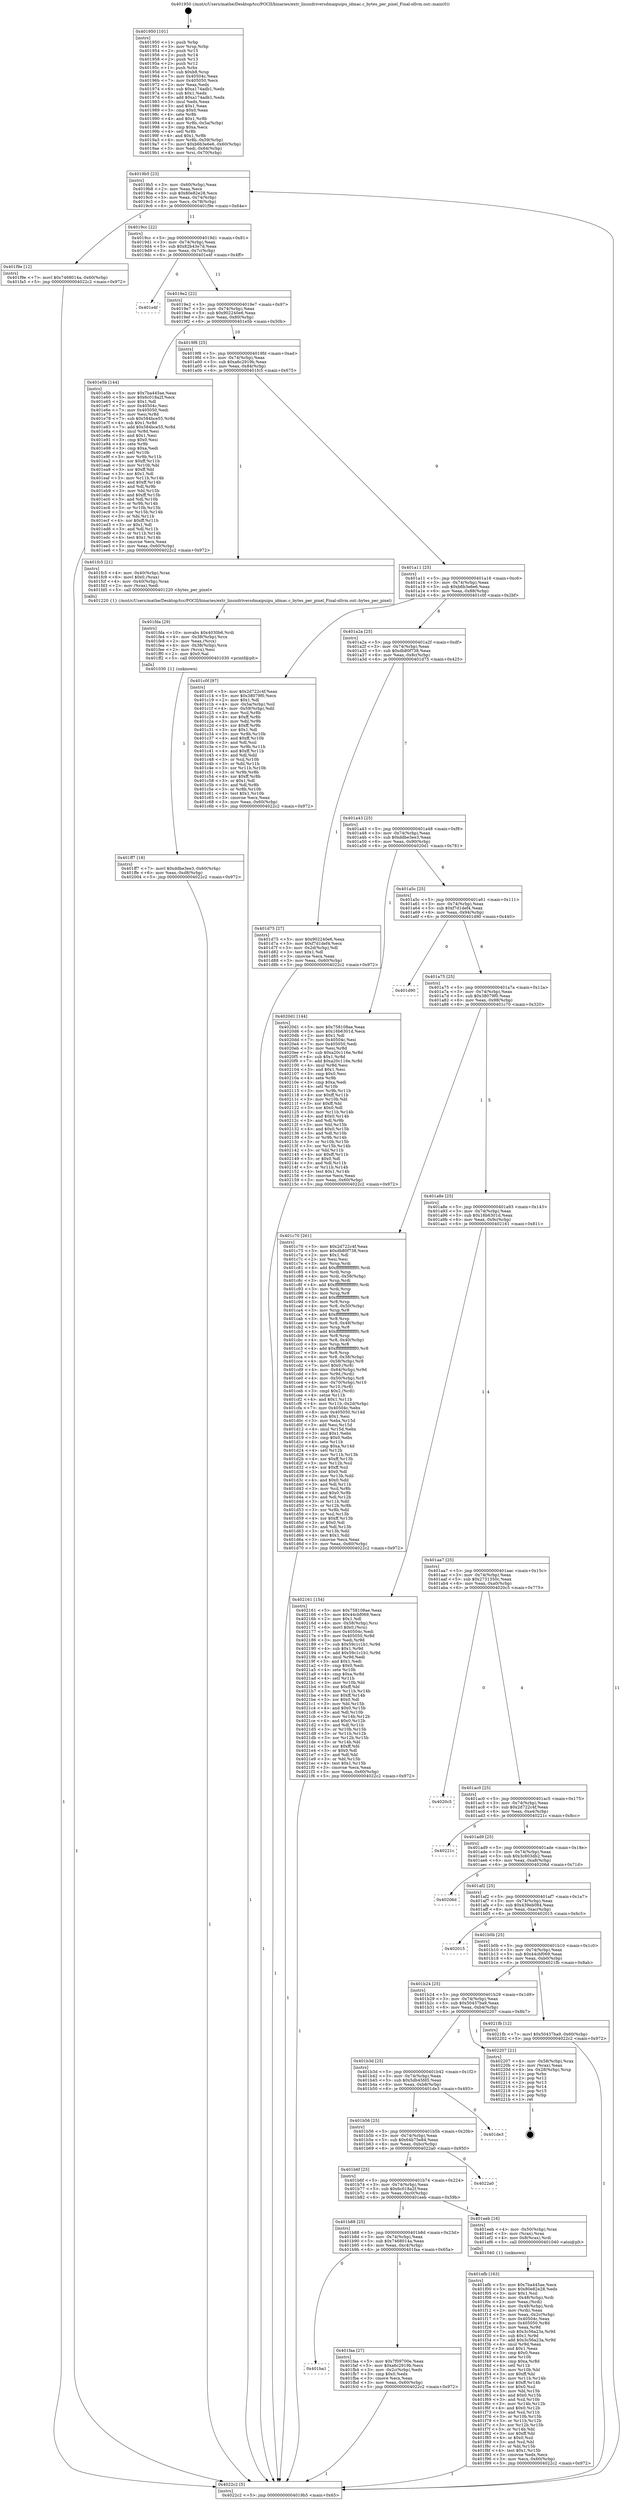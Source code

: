 digraph "0x401950" {
  label = "0x401950 (/mnt/c/Users/mathe/Desktop/tcc/POCII/binaries/extr_linuxdriversdmaipuipu_idmac.c_bytes_per_pixel_Final-ollvm.out::main(0))"
  labelloc = "t"
  node[shape=record]

  Entry [label="",width=0.3,height=0.3,shape=circle,fillcolor=black,style=filled]
  "0x4019b5" [label="{
     0x4019b5 [23]\l
     | [instrs]\l
     &nbsp;&nbsp;0x4019b5 \<+3\>: mov -0x60(%rbp),%eax\l
     &nbsp;&nbsp;0x4019b8 \<+2\>: mov %eax,%ecx\l
     &nbsp;&nbsp;0x4019ba \<+6\>: sub $0x80e82e28,%ecx\l
     &nbsp;&nbsp;0x4019c0 \<+3\>: mov %eax,-0x74(%rbp)\l
     &nbsp;&nbsp;0x4019c3 \<+3\>: mov %ecx,-0x78(%rbp)\l
     &nbsp;&nbsp;0x4019c6 \<+6\>: je 0000000000401f9e \<main+0x64e\>\l
  }"]
  "0x401f9e" [label="{
     0x401f9e [12]\l
     | [instrs]\l
     &nbsp;&nbsp;0x401f9e \<+7\>: movl $0x7468014a,-0x60(%rbp)\l
     &nbsp;&nbsp;0x401fa5 \<+5\>: jmp 00000000004022c2 \<main+0x972\>\l
  }"]
  "0x4019cc" [label="{
     0x4019cc [22]\l
     | [instrs]\l
     &nbsp;&nbsp;0x4019cc \<+5\>: jmp 00000000004019d1 \<main+0x81\>\l
     &nbsp;&nbsp;0x4019d1 \<+3\>: mov -0x74(%rbp),%eax\l
     &nbsp;&nbsp;0x4019d4 \<+5\>: sub $0x82b43e7d,%eax\l
     &nbsp;&nbsp;0x4019d9 \<+3\>: mov %eax,-0x7c(%rbp)\l
     &nbsp;&nbsp;0x4019dc \<+6\>: je 0000000000401e4f \<main+0x4ff\>\l
  }"]
  Exit [label="",width=0.3,height=0.3,shape=circle,fillcolor=black,style=filled,peripheries=2]
  "0x401e4f" [label="{
     0x401e4f\l
  }", style=dashed]
  "0x4019e2" [label="{
     0x4019e2 [22]\l
     | [instrs]\l
     &nbsp;&nbsp;0x4019e2 \<+5\>: jmp 00000000004019e7 \<main+0x97\>\l
     &nbsp;&nbsp;0x4019e7 \<+3\>: mov -0x74(%rbp),%eax\l
     &nbsp;&nbsp;0x4019ea \<+5\>: sub $0x902240e6,%eax\l
     &nbsp;&nbsp;0x4019ef \<+3\>: mov %eax,-0x80(%rbp)\l
     &nbsp;&nbsp;0x4019f2 \<+6\>: je 0000000000401e5b \<main+0x50b\>\l
  }"]
  "0x401ff7" [label="{
     0x401ff7 [18]\l
     | [instrs]\l
     &nbsp;&nbsp;0x401ff7 \<+7\>: movl $0xddbe3ee3,-0x60(%rbp)\l
     &nbsp;&nbsp;0x401ffe \<+6\>: mov %eax,-0xd8(%rbp)\l
     &nbsp;&nbsp;0x402004 \<+5\>: jmp 00000000004022c2 \<main+0x972\>\l
  }"]
  "0x401e5b" [label="{
     0x401e5b [144]\l
     | [instrs]\l
     &nbsp;&nbsp;0x401e5b \<+5\>: mov $0x7ba445ae,%eax\l
     &nbsp;&nbsp;0x401e60 \<+5\>: mov $0x6c018a2f,%ecx\l
     &nbsp;&nbsp;0x401e65 \<+2\>: mov $0x1,%dl\l
     &nbsp;&nbsp;0x401e67 \<+7\>: mov 0x40504c,%esi\l
     &nbsp;&nbsp;0x401e6e \<+7\>: mov 0x405050,%edi\l
     &nbsp;&nbsp;0x401e75 \<+3\>: mov %esi,%r8d\l
     &nbsp;&nbsp;0x401e78 \<+7\>: sub $0x584bce55,%r8d\l
     &nbsp;&nbsp;0x401e7f \<+4\>: sub $0x1,%r8d\l
     &nbsp;&nbsp;0x401e83 \<+7\>: add $0x584bce55,%r8d\l
     &nbsp;&nbsp;0x401e8a \<+4\>: imul %r8d,%esi\l
     &nbsp;&nbsp;0x401e8e \<+3\>: and $0x1,%esi\l
     &nbsp;&nbsp;0x401e91 \<+3\>: cmp $0x0,%esi\l
     &nbsp;&nbsp;0x401e94 \<+4\>: sete %r9b\l
     &nbsp;&nbsp;0x401e98 \<+3\>: cmp $0xa,%edi\l
     &nbsp;&nbsp;0x401e9b \<+4\>: setl %r10b\l
     &nbsp;&nbsp;0x401e9f \<+3\>: mov %r9b,%r11b\l
     &nbsp;&nbsp;0x401ea2 \<+4\>: xor $0xff,%r11b\l
     &nbsp;&nbsp;0x401ea6 \<+3\>: mov %r10b,%bl\l
     &nbsp;&nbsp;0x401ea9 \<+3\>: xor $0xff,%bl\l
     &nbsp;&nbsp;0x401eac \<+3\>: xor $0x1,%dl\l
     &nbsp;&nbsp;0x401eaf \<+3\>: mov %r11b,%r14b\l
     &nbsp;&nbsp;0x401eb2 \<+4\>: and $0xff,%r14b\l
     &nbsp;&nbsp;0x401eb6 \<+3\>: and %dl,%r9b\l
     &nbsp;&nbsp;0x401eb9 \<+3\>: mov %bl,%r15b\l
     &nbsp;&nbsp;0x401ebc \<+4\>: and $0xff,%r15b\l
     &nbsp;&nbsp;0x401ec0 \<+3\>: and %dl,%r10b\l
     &nbsp;&nbsp;0x401ec3 \<+3\>: or %r9b,%r14b\l
     &nbsp;&nbsp;0x401ec6 \<+3\>: or %r10b,%r15b\l
     &nbsp;&nbsp;0x401ec9 \<+3\>: xor %r15b,%r14b\l
     &nbsp;&nbsp;0x401ecc \<+3\>: or %bl,%r11b\l
     &nbsp;&nbsp;0x401ecf \<+4\>: xor $0xff,%r11b\l
     &nbsp;&nbsp;0x401ed3 \<+3\>: or $0x1,%dl\l
     &nbsp;&nbsp;0x401ed6 \<+3\>: and %dl,%r11b\l
     &nbsp;&nbsp;0x401ed9 \<+3\>: or %r11b,%r14b\l
     &nbsp;&nbsp;0x401edc \<+4\>: test $0x1,%r14b\l
     &nbsp;&nbsp;0x401ee0 \<+3\>: cmovne %ecx,%eax\l
     &nbsp;&nbsp;0x401ee3 \<+3\>: mov %eax,-0x60(%rbp)\l
     &nbsp;&nbsp;0x401ee6 \<+5\>: jmp 00000000004022c2 \<main+0x972\>\l
  }"]
  "0x4019f8" [label="{
     0x4019f8 [25]\l
     | [instrs]\l
     &nbsp;&nbsp;0x4019f8 \<+5\>: jmp 00000000004019fd \<main+0xad\>\l
     &nbsp;&nbsp;0x4019fd \<+3\>: mov -0x74(%rbp),%eax\l
     &nbsp;&nbsp;0x401a00 \<+5\>: sub $0xa6c2919b,%eax\l
     &nbsp;&nbsp;0x401a05 \<+6\>: mov %eax,-0x84(%rbp)\l
     &nbsp;&nbsp;0x401a0b \<+6\>: je 0000000000401fc5 \<main+0x675\>\l
  }"]
  "0x401fda" [label="{
     0x401fda [29]\l
     | [instrs]\l
     &nbsp;&nbsp;0x401fda \<+10\>: movabs $0x4030b6,%rdi\l
     &nbsp;&nbsp;0x401fe4 \<+4\>: mov -0x38(%rbp),%rcx\l
     &nbsp;&nbsp;0x401fe8 \<+2\>: mov %eax,(%rcx)\l
     &nbsp;&nbsp;0x401fea \<+4\>: mov -0x38(%rbp),%rcx\l
     &nbsp;&nbsp;0x401fee \<+2\>: mov (%rcx),%esi\l
     &nbsp;&nbsp;0x401ff0 \<+2\>: mov $0x0,%al\l
     &nbsp;&nbsp;0x401ff2 \<+5\>: call 0000000000401030 \<printf@plt\>\l
     | [calls]\l
     &nbsp;&nbsp;0x401030 \{1\} (unknown)\l
  }"]
  "0x401fc5" [label="{
     0x401fc5 [21]\l
     | [instrs]\l
     &nbsp;&nbsp;0x401fc5 \<+4\>: mov -0x40(%rbp),%rax\l
     &nbsp;&nbsp;0x401fc9 \<+6\>: movl $0x0,(%rax)\l
     &nbsp;&nbsp;0x401fcf \<+4\>: mov -0x40(%rbp),%rax\l
     &nbsp;&nbsp;0x401fd3 \<+2\>: mov (%rax),%edi\l
     &nbsp;&nbsp;0x401fd5 \<+5\>: call 0000000000401220 \<bytes_per_pixel\>\l
     | [calls]\l
     &nbsp;&nbsp;0x401220 \{1\} (/mnt/c/Users/mathe/Desktop/tcc/POCII/binaries/extr_linuxdriversdmaipuipu_idmac.c_bytes_per_pixel_Final-ollvm.out::bytes_per_pixel)\l
  }"]
  "0x401a11" [label="{
     0x401a11 [25]\l
     | [instrs]\l
     &nbsp;&nbsp;0x401a11 \<+5\>: jmp 0000000000401a16 \<main+0xc6\>\l
     &nbsp;&nbsp;0x401a16 \<+3\>: mov -0x74(%rbp),%eax\l
     &nbsp;&nbsp;0x401a19 \<+5\>: sub $0xb6b3e6e6,%eax\l
     &nbsp;&nbsp;0x401a1e \<+6\>: mov %eax,-0x88(%rbp)\l
     &nbsp;&nbsp;0x401a24 \<+6\>: je 0000000000401c0f \<main+0x2bf\>\l
  }"]
  "0x401ba1" [label="{
     0x401ba1\l
  }", style=dashed]
  "0x401c0f" [label="{
     0x401c0f [97]\l
     | [instrs]\l
     &nbsp;&nbsp;0x401c0f \<+5\>: mov $0x2d722c4f,%eax\l
     &nbsp;&nbsp;0x401c14 \<+5\>: mov $0x38079f0,%ecx\l
     &nbsp;&nbsp;0x401c19 \<+2\>: mov $0x1,%dl\l
     &nbsp;&nbsp;0x401c1b \<+4\>: mov -0x5a(%rbp),%sil\l
     &nbsp;&nbsp;0x401c1f \<+4\>: mov -0x59(%rbp),%dil\l
     &nbsp;&nbsp;0x401c23 \<+3\>: mov %sil,%r8b\l
     &nbsp;&nbsp;0x401c26 \<+4\>: xor $0xff,%r8b\l
     &nbsp;&nbsp;0x401c2a \<+3\>: mov %dil,%r9b\l
     &nbsp;&nbsp;0x401c2d \<+4\>: xor $0xff,%r9b\l
     &nbsp;&nbsp;0x401c31 \<+3\>: xor $0x1,%dl\l
     &nbsp;&nbsp;0x401c34 \<+3\>: mov %r8b,%r10b\l
     &nbsp;&nbsp;0x401c37 \<+4\>: and $0xff,%r10b\l
     &nbsp;&nbsp;0x401c3b \<+3\>: and %dl,%sil\l
     &nbsp;&nbsp;0x401c3e \<+3\>: mov %r9b,%r11b\l
     &nbsp;&nbsp;0x401c41 \<+4\>: and $0xff,%r11b\l
     &nbsp;&nbsp;0x401c45 \<+3\>: and %dl,%dil\l
     &nbsp;&nbsp;0x401c48 \<+3\>: or %sil,%r10b\l
     &nbsp;&nbsp;0x401c4b \<+3\>: or %dil,%r11b\l
     &nbsp;&nbsp;0x401c4e \<+3\>: xor %r11b,%r10b\l
     &nbsp;&nbsp;0x401c51 \<+3\>: or %r9b,%r8b\l
     &nbsp;&nbsp;0x401c54 \<+4\>: xor $0xff,%r8b\l
     &nbsp;&nbsp;0x401c58 \<+3\>: or $0x1,%dl\l
     &nbsp;&nbsp;0x401c5b \<+3\>: and %dl,%r8b\l
     &nbsp;&nbsp;0x401c5e \<+3\>: or %r8b,%r10b\l
     &nbsp;&nbsp;0x401c61 \<+4\>: test $0x1,%r10b\l
     &nbsp;&nbsp;0x401c65 \<+3\>: cmovne %ecx,%eax\l
     &nbsp;&nbsp;0x401c68 \<+3\>: mov %eax,-0x60(%rbp)\l
     &nbsp;&nbsp;0x401c6b \<+5\>: jmp 00000000004022c2 \<main+0x972\>\l
  }"]
  "0x401a2a" [label="{
     0x401a2a [25]\l
     | [instrs]\l
     &nbsp;&nbsp;0x401a2a \<+5\>: jmp 0000000000401a2f \<main+0xdf\>\l
     &nbsp;&nbsp;0x401a2f \<+3\>: mov -0x74(%rbp),%eax\l
     &nbsp;&nbsp;0x401a32 \<+5\>: sub $0xdb80f738,%eax\l
     &nbsp;&nbsp;0x401a37 \<+6\>: mov %eax,-0x8c(%rbp)\l
     &nbsp;&nbsp;0x401a3d \<+6\>: je 0000000000401d75 \<main+0x425\>\l
  }"]
  "0x4022c2" [label="{
     0x4022c2 [5]\l
     | [instrs]\l
     &nbsp;&nbsp;0x4022c2 \<+5\>: jmp 00000000004019b5 \<main+0x65\>\l
  }"]
  "0x401950" [label="{
     0x401950 [101]\l
     | [instrs]\l
     &nbsp;&nbsp;0x401950 \<+1\>: push %rbp\l
     &nbsp;&nbsp;0x401951 \<+3\>: mov %rsp,%rbp\l
     &nbsp;&nbsp;0x401954 \<+2\>: push %r15\l
     &nbsp;&nbsp;0x401956 \<+2\>: push %r14\l
     &nbsp;&nbsp;0x401958 \<+2\>: push %r13\l
     &nbsp;&nbsp;0x40195a \<+2\>: push %r12\l
     &nbsp;&nbsp;0x40195c \<+1\>: push %rbx\l
     &nbsp;&nbsp;0x40195d \<+7\>: sub $0xb8,%rsp\l
     &nbsp;&nbsp;0x401964 \<+7\>: mov 0x40504c,%eax\l
     &nbsp;&nbsp;0x40196b \<+7\>: mov 0x405050,%ecx\l
     &nbsp;&nbsp;0x401972 \<+2\>: mov %eax,%edx\l
     &nbsp;&nbsp;0x401974 \<+6\>: sub $0xa174adb1,%edx\l
     &nbsp;&nbsp;0x40197a \<+3\>: sub $0x1,%edx\l
     &nbsp;&nbsp;0x40197d \<+6\>: add $0xa174adb1,%edx\l
     &nbsp;&nbsp;0x401983 \<+3\>: imul %edx,%eax\l
     &nbsp;&nbsp;0x401986 \<+3\>: and $0x1,%eax\l
     &nbsp;&nbsp;0x401989 \<+3\>: cmp $0x0,%eax\l
     &nbsp;&nbsp;0x40198c \<+4\>: sete %r8b\l
     &nbsp;&nbsp;0x401990 \<+4\>: and $0x1,%r8b\l
     &nbsp;&nbsp;0x401994 \<+4\>: mov %r8b,-0x5a(%rbp)\l
     &nbsp;&nbsp;0x401998 \<+3\>: cmp $0xa,%ecx\l
     &nbsp;&nbsp;0x40199b \<+4\>: setl %r8b\l
     &nbsp;&nbsp;0x40199f \<+4\>: and $0x1,%r8b\l
     &nbsp;&nbsp;0x4019a3 \<+4\>: mov %r8b,-0x59(%rbp)\l
     &nbsp;&nbsp;0x4019a7 \<+7\>: movl $0xb6b3e6e6,-0x60(%rbp)\l
     &nbsp;&nbsp;0x4019ae \<+3\>: mov %edi,-0x64(%rbp)\l
     &nbsp;&nbsp;0x4019b1 \<+4\>: mov %rsi,-0x70(%rbp)\l
  }"]
  "0x401faa" [label="{
     0x401faa [27]\l
     | [instrs]\l
     &nbsp;&nbsp;0x401faa \<+5\>: mov $0x7f09700e,%eax\l
     &nbsp;&nbsp;0x401faf \<+5\>: mov $0xa6c2919b,%ecx\l
     &nbsp;&nbsp;0x401fb4 \<+3\>: mov -0x2c(%rbp),%edx\l
     &nbsp;&nbsp;0x401fb7 \<+3\>: cmp $0x0,%edx\l
     &nbsp;&nbsp;0x401fba \<+3\>: cmove %ecx,%eax\l
     &nbsp;&nbsp;0x401fbd \<+3\>: mov %eax,-0x60(%rbp)\l
     &nbsp;&nbsp;0x401fc0 \<+5\>: jmp 00000000004022c2 \<main+0x972\>\l
  }"]
  "0x401d75" [label="{
     0x401d75 [27]\l
     | [instrs]\l
     &nbsp;&nbsp;0x401d75 \<+5\>: mov $0x902240e6,%eax\l
     &nbsp;&nbsp;0x401d7a \<+5\>: mov $0xf7d1def4,%ecx\l
     &nbsp;&nbsp;0x401d7f \<+3\>: mov -0x2d(%rbp),%dl\l
     &nbsp;&nbsp;0x401d82 \<+3\>: test $0x1,%dl\l
     &nbsp;&nbsp;0x401d85 \<+3\>: cmovne %ecx,%eax\l
     &nbsp;&nbsp;0x401d88 \<+3\>: mov %eax,-0x60(%rbp)\l
     &nbsp;&nbsp;0x401d8b \<+5\>: jmp 00000000004022c2 \<main+0x972\>\l
  }"]
  "0x401a43" [label="{
     0x401a43 [25]\l
     | [instrs]\l
     &nbsp;&nbsp;0x401a43 \<+5\>: jmp 0000000000401a48 \<main+0xf8\>\l
     &nbsp;&nbsp;0x401a48 \<+3\>: mov -0x74(%rbp),%eax\l
     &nbsp;&nbsp;0x401a4b \<+5\>: sub $0xddbe3ee3,%eax\l
     &nbsp;&nbsp;0x401a50 \<+6\>: mov %eax,-0x90(%rbp)\l
     &nbsp;&nbsp;0x401a56 \<+6\>: je 00000000004020d1 \<main+0x781\>\l
  }"]
  "0x401efb" [label="{
     0x401efb [163]\l
     | [instrs]\l
     &nbsp;&nbsp;0x401efb \<+5\>: mov $0x7ba445ae,%ecx\l
     &nbsp;&nbsp;0x401f00 \<+5\>: mov $0x80e82e28,%edx\l
     &nbsp;&nbsp;0x401f05 \<+3\>: mov $0x1,%sil\l
     &nbsp;&nbsp;0x401f08 \<+4\>: mov -0x48(%rbp),%rdi\l
     &nbsp;&nbsp;0x401f0c \<+2\>: mov %eax,(%rdi)\l
     &nbsp;&nbsp;0x401f0e \<+4\>: mov -0x48(%rbp),%rdi\l
     &nbsp;&nbsp;0x401f12 \<+2\>: mov (%rdi),%eax\l
     &nbsp;&nbsp;0x401f14 \<+3\>: mov %eax,-0x2c(%rbp)\l
     &nbsp;&nbsp;0x401f17 \<+7\>: mov 0x40504c,%eax\l
     &nbsp;&nbsp;0x401f1e \<+8\>: mov 0x405050,%r8d\l
     &nbsp;&nbsp;0x401f26 \<+3\>: mov %eax,%r9d\l
     &nbsp;&nbsp;0x401f29 \<+7\>: sub $0x3c56a23a,%r9d\l
     &nbsp;&nbsp;0x401f30 \<+4\>: sub $0x1,%r9d\l
     &nbsp;&nbsp;0x401f34 \<+7\>: add $0x3c56a23a,%r9d\l
     &nbsp;&nbsp;0x401f3b \<+4\>: imul %r9d,%eax\l
     &nbsp;&nbsp;0x401f3f \<+3\>: and $0x1,%eax\l
     &nbsp;&nbsp;0x401f42 \<+3\>: cmp $0x0,%eax\l
     &nbsp;&nbsp;0x401f45 \<+4\>: sete %r10b\l
     &nbsp;&nbsp;0x401f49 \<+4\>: cmp $0xa,%r8d\l
     &nbsp;&nbsp;0x401f4d \<+4\>: setl %r11b\l
     &nbsp;&nbsp;0x401f51 \<+3\>: mov %r10b,%bl\l
     &nbsp;&nbsp;0x401f54 \<+3\>: xor $0xff,%bl\l
     &nbsp;&nbsp;0x401f57 \<+3\>: mov %r11b,%r14b\l
     &nbsp;&nbsp;0x401f5a \<+4\>: xor $0xff,%r14b\l
     &nbsp;&nbsp;0x401f5e \<+4\>: xor $0x0,%sil\l
     &nbsp;&nbsp;0x401f62 \<+3\>: mov %bl,%r15b\l
     &nbsp;&nbsp;0x401f65 \<+4\>: and $0x0,%r15b\l
     &nbsp;&nbsp;0x401f69 \<+3\>: and %sil,%r10b\l
     &nbsp;&nbsp;0x401f6c \<+3\>: mov %r14b,%r12b\l
     &nbsp;&nbsp;0x401f6f \<+4\>: and $0x0,%r12b\l
     &nbsp;&nbsp;0x401f73 \<+3\>: and %sil,%r11b\l
     &nbsp;&nbsp;0x401f76 \<+3\>: or %r10b,%r15b\l
     &nbsp;&nbsp;0x401f79 \<+3\>: or %r11b,%r12b\l
     &nbsp;&nbsp;0x401f7c \<+3\>: xor %r12b,%r15b\l
     &nbsp;&nbsp;0x401f7f \<+3\>: or %r14b,%bl\l
     &nbsp;&nbsp;0x401f82 \<+3\>: xor $0xff,%bl\l
     &nbsp;&nbsp;0x401f85 \<+4\>: or $0x0,%sil\l
     &nbsp;&nbsp;0x401f89 \<+3\>: and %sil,%bl\l
     &nbsp;&nbsp;0x401f8c \<+3\>: or %bl,%r15b\l
     &nbsp;&nbsp;0x401f8f \<+4\>: test $0x1,%r15b\l
     &nbsp;&nbsp;0x401f93 \<+3\>: cmovne %edx,%ecx\l
     &nbsp;&nbsp;0x401f96 \<+3\>: mov %ecx,-0x60(%rbp)\l
     &nbsp;&nbsp;0x401f99 \<+5\>: jmp 00000000004022c2 \<main+0x972\>\l
  }"]
  "0x4020d1" [label="{
     0x4020d1 [144]\l
     | [instrs]\l
     &nbsp;&nbsp;0x4020d1 \<+5\>: mov $0x758108ae,%eax\l
     &nbsp;&nbsp;0x4020d6 \<+5\>: mov $0x16b6301d,%ecx\l
     &nbsp;&nbsp;0x4020db \<+2\>: mov $0x1,%dl\l
     &nbsp;&nbsp;0x4020dd \<+7\>: mov 0x40504c,%esi\l
     &nbsp;&nbsp;0x4020e4 \<+7\>: mov 0x405050,%edi\l
     &nbsp;&nbsp;0x4020eb \<+3\>: mov %esi,%r8d\l
     &nbsp;&nbsp;0x4020ee \<+7\>: sub $0xa20c116e,%r8d\l
     &nbsp;&nbsp;0x4020f5 \<+4\>: sub $0x1,%r8d\l
     &nbsp;&nbsp;0x4020f9 \<+7\>: add $0xa20c116e,%r8d\l
     &nbsp;&nbsp;0x402100 \<+4\>: imul %r8d,%esi\l
     &nbsp;&nbsp;0x402104 \<+3\>: and $0x1,%esi\l
     &nbsp;&nbsp;0x402107 \<+3\>: cmp $0x0,%esi\l
     &nbsp;&nbsp;0x40210a \<+4\>: sete %r9b\l
     &nbsp;&nbsp;0x40210e \<+3\>: cmp $0xa,%edi\l
     &nbsp;&nbsp;0x402111 \<+4\>: setl %r10b\l
     &nbsp;&nbsp;0x402115 \<+3\>: mov %r9b,%r11b\l
     &nbsp;&nbsp;0x402118 \<+4\>: xor $0xff,%r11b\l
     &nbsp;&nbsp;0x40211c \<+3\>: mov %r10b,%bl\l
     &nbsp;&nbsp;0x40211f \<+3\>: xor $0xff,%bl\l
     &nbsp;&nbsp;0x402122 \<+3\>: xor $0x0,%dl\l
     &nbsp;&nbsp;0x402125 \<+3\>: mov %r11b,%r14b\l
     &nbsp;&nbsp;0x402128 \<+4\>: and $0x0,%r14b\l
     &nbsp;&nbsp;0x40212c \<+3\>: and %dl,%r9b\l
     &nbsp;&nbsp;0x40212f \<+3\>: mov %bl,%r15b\l
     &nbsp;&nbsp;0x402132 \<+4\>: and $0x0,%r15b\l
     &nbsp;&nbsp;0x402136 \<+3\>: and %dl,%r10b\l
     &nbsp;&nbsp;0x402139 \<+3\>: or %r9b,%r14b\l
     &nbsp;&nbsp;0x40213c \<+3\>: or %r10b,%r15b\l
     &nbsp;&nbsp;0x40213f \<+3\>: xor %r15b,%r14b\l
     &nbsp;&nbsp;0x402142 \<+3\>: or %bl,%r11b\l
     &nbsp;&nbsp;0x402145 \<+4\>: xor $0xff,%r11b\l
     &nbsp;&nbsp;0x402149 \<+3\>: or $0x0,%dl\l
     &nbsp;&nbsp;0x40214c \<+3\>: and %dl,%r11b\l
     &nbsp;&nbsp;0x40214f \<+3\>: or %r11b,%r14b\l
     &nbsp;&nbsp;0x402152 \<+4\>: test $0x1,%r14b\l
     &nbsp;&nbsp;0x402156 \<+3\>: cmovne %ecx,%eax\l
     &nbsp;&nbsp;0x402159 \<+3\>: mov %eax,-0x60(%rbp)\l
     &nbsp;&nbsp;0x40215c \<+5\>: jmp 00000000004022c2 \<main+0x972\>\l
  }"]
  "0x401a5c" [label="{
     0x401a5c [25]\l
     | [instrs]\l
     &nbsp;&nbsp;0x401a5c \<+5\>: jmp 0000000000401a61 \<main+0x111\>\l
     &nbsp;&nbsp;0x401a61 \<+3\>: mov -0x74(%rbp),%eax\l
     &nbsp;&nbsp;0x401a64 \<+5\>: sub $0xf7d1def4,%eax\l
     &nbsp;&nbsp;0x401a69 \<+6\>: mov %eax,-0x94(%rbp)\l
     &nbsp;&nbsp;0x401a6f \<+6\>: je 0000000000401d90 \<main+0x440\>\l
  }"]
  "0x401b88" [label="{
     0x401b88 [25]\l
     | [instrs]\l
     &nbsp;&nbsp;0x401b88 \<+5\>: jmp 0000000000401b8d \<main+0x23d\>\l
     &nbsp;&nbsp;0x401b8d \<+3\>: mov -0x74(%rbp),%eax\l
     &nbsp;&nbsp;0x401b90 \<+5\>: sub $0x7468014a,%eax\l
     &nbsp;&nbsp;0x401b95 \<+6\>: mov %eax,-0xc4(%rbp)\l
     &nbsp;&nbsp;0x401b9b \<+6\>: je 0000000000401faa \<main+0x65a\>\l
  }"]
  "0x401d90" [label="{
     0x401d90\l
  }", style=dashed]
  "0x401a75" [label="{
     0x401a75 [25]\l
     | [instrs]\l
     &nbsp;&nbsp;0x401a75 \<+5\>: jmp 0000000000401a7a \<main+0x12a\>\l
     &nbsp;&nbsp;0x401a7a \<+3\>: mov -0x74(%rbp),%eax\l
     &nbsp;&nbsp;0x401a7d \<+5\>: sub $0x38079f0,%eax\l
     &nbsp;&nbsp;0x401a82 \<+6\>: mov %eax,-0x98(%rbp)\l
     &nbsp;&nbsp;0x401a88 \<+6\>: je 0000000000401c70 \<main+0x320\>\l
  }"]
  "0x401eeb" [label="{
     0x401eeb [16]\l
     | [instrs]\l
     &nbsp;&nbsp;0x401eeb \<+4\>: mov -0x50(%rbp),%rax\l
     &nbsp;&nbsp;0x401eef \<+3\>: mov (%rax),%rax\l
     &nbsp;&nbsp;0x401ef2 \<+4\>: mov 0x8(%rax),%rdi\l
     &nbsp;&nbsp;0x401ef6 \<+5\>: call 0000000000401040 \<atoi@plt\>\l
     | [calls]\l
     &nbsp;&nbsp;0x401040 \{1\} (unknown)\l
  }"]
  "0x401c70" [label="{
     0x401c70 [261]\l
     | [instrs]\l
     &nbsp;&nbsp;0x401c70 \<+5\>: mov $0x2d722c4f,%eax\l
     &nbsp;&nbsp;0x401c75 \<+5\>: mov $0xdb80f738,%ecx\l
     &nbsp;&nbsp;0x401c7a \<+2\>: mov $0x1,%dl\l
     &nbsp;&nbsp;0x401c7c \<+2\>: xor %esi,%esi\l
     &nbsp;&nbsp;0x401c7e \<+3\>: mov %rsp,%rdi\l
     &nbsp;&nbsp;0x401c81 \<+4\>: add $0xfffffffffffffff0,%rdi\l
     &nbsp;&nbsp;0x401c85 \<+3\>: mov %rdi,%rsp\l
     &nbsp;&nbsp;0x401c88 \<+4\>: mov %rdi,-0x58(%rbp)\l
     &nbsp;&nbsp;0x401c8c \<+3\>: mov %rsp,%rdi\l
     &nbsp;&nbsp;0x401c8f \<+4\>: add $0xfffffffffffffff0,%rdi\l
     &nbsp;&nbsp;0x401c93 \<+3\>: mov %rdi,%rsp\l
     &nbsp;&nbsp;0x401c96 \<+3\>: mov %rsp,%r8\l
     &nbsp;&nbsp;0x401c99 \<+4\>: add $0xfffffffffffffff0,%r8\l
     &nbsp;&nbsp;0x401c9d \<+3\>: mov %r8,%rsp\l
     &nbsp;&nbsp;0x401ca0 \<+4\>: mov %r8,-0x50(%rbp)\l
     &nbsp;&nbsp;0x401ca4 \<+3\>: mov %rsp,%r8\l
     &nbsp;&nbsp;0x401ca7 \<+4\>: add $0xfffffffffffffff0,%r8\l
     &nbsp;&nbsp;0x401cab \<+3\>: mov %r8,%rsp\l
     &nbsp;&nbsp;0x401cae \<+4\>: mov %r8,-0x48(%rbp)\l
     &nbsp;&nbsp;0x401cb2 \<+3\>: mov %rsp,%r8\l
     &nbsp;&nbsp;0x401cb5 \<+4\>: add $0xfffffffffffffff0,%r8\l
     &nbsp;&nbsp;0x401cb9 \<+3\>: mov %r8,%rsp\l
     &nbsp;&nbsp;0x401cbc \<+4\>: mov %r8,-0x40(%rbp)\l
     &nbsp;&nbsp;0x401cc0 \<+3\>: mov %rsp,%r8\l
     &nbsp;&nbsp;0x401cc3 \<+4\>: add $0xfffffffffffffff0,%r8\l
     &nbsp;&nbsp;0x401cc7 \<+3\>: mov %r8,%rsp\l
     &nbsp;&nbsp;0x401cca \<+4\>: mov %r8,-0x38(%rbp)\l
     &nbsp;&nbsp;0x401cce \<+4\>: mov -0x58(%rbp),%r8\l
     &nbsp;&nbsp;0x401cd2 \<+7\>: movl $0x0,(%r8)\l
     &nbsp;&nbsp;0x401cd9 \<+4\>: mov -0x64(%rbp),%r9d\l
     &nbsp;&nbsp;0x401cdd \<+3\>: mov %r9d,(%rdi)\l
     &nbsp;&nbsp;0x401ce0 \<+4\>: mov -0x50(%rbp),%r8\l
     &nbsp;&nbsp;0x401ce4 \<+4\>: mov -0x70(%rbp),%r10\l
     &nbsp;&nbsp;0x401ce8 \<+3\>: mov %r10,(%r8)\l
     &nbsp;&nbsp;0x401ceb \<+3\>: cmpl $0x2,(%rdi)\l
     &nbsp;&nbsp;0x401cee \<+4\>: setne %r11b\l
     &nbsp;&nbsp;0x401cf2 \<+4\>: and $0x1,%r11b\l
     &nbsp;&nbsp;0x401cf6 \<+4\>: mov %r11b,-0x2d(%rbp)\l
     &nbsp;&nbsp;0x401cfa \<+7\>: mov 0x40504c,%ebx\l
     &nbsp;&nbsp;0x401d01 \<+8\>: mov 0x405050,%r14d\l
     &nbsp;&nbsp;0x401d09 \<+3\>: sub $0x1,%esi\l
     &nbsp;&nbsp;0x401d0c \<+3\>: mov %ebx,%r15d\l
     &nbsp;&nbsp;0x401d0f \<+3\>: add %esi,%r15d\l
     &nbsp;&nbsp;0x401d12 \<+4\>: imul %r15d,%ebx\l
     &nbsp;&nbsp;0x401d16 \<+3\>: and $0x1,%ebx\l
     &nbsp;&nbsp;0x401d19 \<+3\>: cmp $0x0,%ebx\l
     &nbsp;&nbsp;0x401d1c \<+4\>: sete %r11b\l
     &nbsp;&nbsp;0x401d20 \<+4\>: cmp $0xa,%r14d\l
     &nbsp;&nbsp;0x401d24 \<+4\>: setl %r12b\l
     &nbsp;&nbsp;0x401d28 \<+3\>: mov %r11b,%r13b\l
     &nbsp;&nbsp;0x401d2b \<+4\>: xor $0xff,%r13b\l
     &nbsp;&nbsp;0x401d2f \<+3\>: mov %r12b,%sil\l
     &nbsp;&nbsp;0x401d32 \<+4\>: xor $0xff,%sil\l
     &nbsp;&nbsp;0x401d36 \<+3\>: xor $0x0,%dl\l
     &nbsp;&nbsp;0x401d39 \<+3\>: mov %r13b,%dil\l
     &nbsp;&nbsp;0x401d3c \<+4\>: and $0x0,%dil\l
     &nbsp;&nbsp;0x401d40 \<+3\>: and %dl,%r11b\l
     &nbsp;&nbsp;0x401d43 \<+3\>: mov %sil,%r8b\l
     &nbsp;&nbsp;0x401d46 \<+4\>: and $0x0,%r8b\l
     &nbsp;&nbsp;0x401d4a \<+3\>: and %dl,%r12b\l
     &nbsp;&nbsp;0x401d4d \<+3\>: or %r11b,%dil\l
     &nbsp;&nbsp;0x401d50 \<+3\>: or %r12b,%r8b\l
     &nbsp;&nbsp;0x401d53 \<+3\>: xor %r8b,%dil\l
     &nbsp;&nbsp;0x401d56 \<+3\>: or %sil,%r13b\l
     &nbsp;&nbsp;0x401d59 \<+4\>: xor $0xff,%r13b\l
     &nbsp;&nbsp;0x401d5d \<+3\>: or $0x0,%dl\l
     &nbsp;&nbsp;0x401d60 \<+3\>: and %dl,%r13b\l
     &nbsp;&nbsp;0x401d63 \<+3\>: or %r13b,%dil\l
     &nbsp;&nbsp;0x401d66 \<+4\>: test $0x1,%dil\l
     &nbsp;&nbsp;0x401d6a \<+3\>: cmovne %ecx,%eax\l
     &nbsp;&nbsp;0x401d6d \<+3\>: mov %eax,-0x60(%rbp)\l
     &nbsp;&nbsp;0x401d70 \<+5\>: jmp 00000000004022c2 \<main+0x972\>\l
  }"]
  "0x401a8e" [label="{
     0x401a8e [25]\l
     | [instrs]\l
     &nbsp;&nbsp;0x401a8e \<+5\>: jmp 0000000000401a93 \<main+0x143\>\l
     &nbsp;&nbsp;0x401a93 \<+3\>: mov -0x74(%rbp),%eax\l
     &nbsp;&nbsp;0x401a96 \<+5\>: sub $0x16b6301d,%eax\l
     &nbsp;&nbsp;0x401a9b \<+6\>: mov %eax,-0x9c(%rbp)\l
     &nbsp;&nbsp;0x401aa1 \<+6\>: je 0000000000402161 \<main+0x811\>\l
  }"]
  "0x401b6f" [label="{
     0x401b6f [25]\l
     | [instrs]\l
     &nbsp;&nbsp;0x401b6f \<+5\>: jmp 0000000000401b74 \<main+0x224\>\l
     &nbsp;&nbsp;0x401b74 \<+3\>: mov -0x74(%rbp),%eax\l
     &nbsp;&nbsp;0x401b77 \<+5\>: sub $0x6c018a2f,%eax\l
     &nbsp;&nbsp;0x401b7c \<+6\>: mov %eax,-0xc0(%rbp)\l
     &nbsp;&nbsp;0x401b82 \<+6\>: je 0000000000401eeb \<main+0x59b\>\l
  }"]
  "0x4022a0" [label="{
     0x4022a0\l
  }", style=dashed]
  "0x402161" [label="{
     0x402161 [154]\l
     | [instrs]\l
     &nbsp;&nbsp;0x402161 \<+5\>: mov $0x758108ae,%eax\l
     &nbsp;&nbsp;0x402166 \<+5\>: mov $0x44cbf069,%ecx\l
     &nbsp;&nbsp;0x40216b \<+2\>: mov $0x1,%dl\l
     &nbsp;&nbsp;0x40216d \<+4\>: mov -0x58(%rbp),%rsi\l
     &nbsp;&nbsp;0x402171 \<+6\>: movl $0x0,(%rsi)\l
     &nbsp;&nbsp;0x402177 \<+7\>: mov 0x40504c,%edi\l
     &nbsp;&nbsp;0x40217e \<+8\>: mov 0x405050,%r8d\l
     &nbsp;&nbsp;0x402186 \<+3\>: mov %edi,%r9d\l
     &nbsp;&nbsp;0x402189 \<+7\>: sub $0x59c1c1b1,%r9d\l
     &nbsp;&nbsp;0x402190 \<+4\>: sub $0x1,%r9d\l
     &nbsp;&nbsp;0x402194 \<+7\>: add $0x59c1c1b1,%r9d\l
     &nbsp;&nbsp;0x40219b \<+4\>: imul %r9d,%edi\l
     &nbsp;&nbsp;0x40219f \<+3\>: and $0x1,%edi\l
     &nbsp;&nbsp;0x4021a2 \<+3\>: cmp $0x0,%edi\l
     &nbsp;&nbsp;0x4021a5 \<+4\>: sete %r10b\l
     &nbsp;&nbsp;0x4021a9 \<+4\>: cmp $0xa,%r8d\l
     &nbsp;&nbsp;0x4021ad \<+4\>: setl %r11b\l
     &nbsp;&nbsp;0x4021b1 \<+3\>: mov %r10b,%bl\l
     &nbsp;&nbsp;0x4021b4 \<+3\>: xor $0xff,%bl\l
     &nbsp;&nbsp;0x4021b7 \<+3\>: mov %r11b,%r14b\l
     &nbsp;&nbsp;0x4021ba \<+4\>: xor $0xff,%r14b\l
     &nbsp;&nbsp;0x4021be \<+3\>: xor $0x0,%dl\l
     &nbsp;&nbsp;0x4021c1 \<+3\>: mov %bl,%r15b\l
     &nbsp;&nbsp;0x4021c4 \<+4\>: and $0x0,%r15b\l
     &nbsp;&nbsp;0x4021c8 \<+3\>: and %dl,%r10b\l
     &nbsp;&nbsp;0x4021cb \<+3\>: mov %r14b,%r12b\l
     &nbsp;&nbsp;0x4021ce \<+4\>: and $0x0,%r12b\l
     &nbsp;&nbsp;0x4021d2 \<+3\>: and %dl,%r11b\l
     &nbsp;&nbsp;0x4021d5 \<+3\>: or %r10b,%r15b\l
     &nbsp;&nbsp;0x4021d8 \<+3\>: or %r11b,%r12b\l
     &nbsp;&nbsp;0x4021db \<+3\>: xor %r12b,%r15b\l
     &nbsp;&nbsp;0x4021de \<+3\>: or %r14b,%bl\l
     &nbsp;&nbsp;0x4021e1 \<+3\>: xor $0xff,%bl\l
     &nbsp;&nbsp;0x4021e4 \<+3\>: or $0x0,%dl\l
     &nbsp;&nbsp;0x4021e7 \<+2\>: and %dl,%bl\l
     &nbsp;&nbsp;0x4021e9 \<+3\>: or %bl,%r15b\l
     &nbsp;&nbsp;0x4021ec \<+4\>: test $0x1,%r15b\l
     &nbsp;&nbsp;0x4021f0 \<+3\>: cmovne %ecx,%eax\l
     &nbsp;&nbsp;0x4021f3 \<+3\>: mov %eax,-0x60(%rbp)\l
     &nbsp;&nbsp;0x4021f6 \<+5\>: jmp 00000000004022c2 \<main+0x972\>\l
  }"]
  "0x401aa7" [label="{
     0x401aa7 [25]\l
     | [instrs]\l
     &nbsp;&nbsp;0x401aa7 \<+5\>: jmp 0000000000401aac \<main+0x15c\>\l
     &nbsp;&nbsp;0x401aac \<+3\>: mov -0x74(%rbp),%eax\l
     &nbsp;&nbsp;0x401aaf \<+5\>: sub $0x2731350c,%eax\l
     &nbsp;&nbsp;0x401ab4 \<+6\>: mov %eax,-0xa0(%rbp)\l
     &nbsp;&nbsp;0x401aba \<+6\>: je 00000000004020c5 \<main+0x775\>\l
  }"]
  "0x401b56" [label="{
     0x401b56 [25]\l
     | [instrs]\l
     &nbsp;&nbsp;0x401b56 \<+5\>: jmp 0000000000401b5b \<main+0x20b\>\l
     &nbsp;&nbsp;0x401b5b \<+3\>: mov -0x74(%rbp),%eax\l
     &nbsp;&nbsp;0x401b5e \<+5\>: sub $0x64b75e84,%eax\l
     &nbsp;&nbsp;0x401b63 \<+6\>: mov %eax,-0xbc(%rbp)\l
     &nbsp;&nbsp;0x401b69 \<+6\>: je 00000000004022a0 \<main+0x950\>\l
  }"]
  "0x4020c5" [label="{
     0x4020c5\l
  }", style=dashed]
  "0x401ac0" [label="{
     0x401ac0 [25]\l
     | [instrs]\l
     &nbsp;&nbsp;0x401ac0 \<+5\>: jmp 0000000000401ac5 \<main+0x175\>\l
     &nbsp;&nbsp;0x401ac5 \<+3\>: mov -0x74(%rbp),%eax\l
     &nbsp;&nbsp;0x401ac8 \<+5\>: sub $0x2d722c4f,%eax\l
     &nbsp;&nbsp;0x401acd \<+6\>: mov %eax,-0xa4(%rbp)\l
     &nbsp;&nbsp;0x401ad3 \<+6\>: je 000000000040221c \<main+0x8cc\>\l
  }"]
  "0x401de3" [label="{
     0x401de3\l
  }", style=dashed]
  "0x40221c" [label="{
     0x40221c\l
  }", style=dashed]
  "0x401ad9" [label="{
     0x401ad9 [25]\l
     | [instrs]\l
     &nbsp;&nbsp;0x401ad9 \<+5\>: jmp 0000000000401ade \<main+0x18e\>\l
     &nbsp;&nbsp;0x401ade \<+3\>: mov -0x74(%rbp),%eax\l
     &nbsp;&nbsp;0x401ae1 \<+5\>: sub $0x3c603db2,%eax\l
     &nbsp;&nbsp;0x401ae6 \<+6\>: mov %eax,-0xa8(%rbp)\l
     &nbsp;&nbsp;0x401aec \<+6\>: je 000000000040206d \<main+0x71d\>\l
  }"]
  "0x401b3d" [label="{
     0x401b3d [25]\l
     | [instrs]\l
     &nbsp;&nbsp;0x401b3d \<+5\>: jmp 0000000000401b42 \<main+0x1f2\>\l
     &nbsp;&nbsp;0x401b42 \<+3\>: mov -0x74(%rbp),%eax\l
     &nbsp;&nbsp;0x401b45 \<+5\>: sub $0x5db45fd5,%eax\l
     &nbsp;&nbsp;0x401b4a \<+6\>: mov %eax,-0xb8(%rbp)\l
     &nbsp;&nbsp;0x401b50 \<+6\>: je 0000000000401de3 \<main+0x493\>\l
  }"]
  "0x40206d" [label="{
     0x40206d\l
  }", style=dashed]
  "0x401af2" [label="{
     0x401af2 [25]\l
     | [instrs]\l
     &nbsp;&nbsp;0x401af2 \<+5\>: jmp 0000000000401af7 \<main+0x1a7\>\l
     &nbsp;&nbsp;0x401af7 \<+3\>: mov -0x74(%rbp),%eax\l
     &nbsp;&nbsp;0x401afa \<+5\>: sub $0x439eb084,%eax\l
     &nbsp;&nbsp;0x401aff \<+6\>: mov %eax,-0xac(%rbp)\l
     &nbsp;&nbsp;0x401b05 \<+6\>: je 0000000000402015 \<main+0x6c5\>\l
  }"]
  "0x402207" [label="{
     0x402207 [21]\l
     | [instrs]\l
     &nbsp;&nbsp;0x402207 \<+4\>: mov -0x58(%rbp),%rax\l
     &nbsp;&nbsp;0x40220b \<+2\>: mov (%rax),%eax\l
     &nbsp;&nbsp;0x40220d \<+4\>: lea -0x28(%rbp),%rsp\l
     &nbsp;&nbsp;0x402211 \<+1\>: pop %rbx\l
     &nbsp;&nbsp;0x402212 \<+2\>: pop %r12\l
     &nbsp;&nbsp;0x402214 \<+2\>: pop %r13\l
     &nbsp;&nbsp;0x402216 \<+2\>: pop %r14\l
     &nbsp;&nbsp;0x402218 \<+2\>: pop %r15\l
     &nbsp;&nbsp;0x40221a \<+1\>: pop %rbp\l
     &nbsp;&nbsp;0x40221b \<+1\>: ret\l
  }"]
  "0x402015" [label="{
     0x402015\l
  }", style=dashed]
  "0x401b0b" [label="{
     0x401b0b [25]\l
     | [instrs]\l
     &nbsp;&nbsp;0x401b0b \<+5\>: jmp 0000000000401b10 \<main+0x1c0\>\l
     &nbsp;&nbsp;0x401b10 \<+3\>: mov -0x74(%rbp),%eax\l
     &nbsp;&nbsp;0x401b13 \<+5\>: sub $0x44cbf069,%eax\l
     &nbsp;&nbsp;0x401b18 \<+6\>: mov %eax,-0xb0(%rbp)\l
     &nbsp;&nbsp;0x401b1e \<+6\>: je 00000000004021fb \<main+0x8ab\>\l
  }"]
  "0x401b24" [label="{
     0x401b24 [25]\l
     | [instrs]\l
     &nbsp;&nbsp;0x401b24 \<+5\>: jmp 0000000000401b29 \<main+0x1d9\>\l
     &nbsp;&nbsp;0x401b29 \<+3\>: mov -0x74(%rbp),%eax\l
     &nbsp;&nbsp;0x401b2c \<+5\>: sub $0x50437ba9,%eax\l
     &nbsp;&nbsp;0x401b31 \<+6\>: mov %eax,-0xb4(%rbp)\l
     &nbsp;&nbsp;0x401b37 \<+6\>: je 0000000000402207 \<main+0x8b7\>\l
  }"]
  "0x4021fb" [label="{
     0x4021fb [12]\l
     | [instrs]\l
     &nbsp;&nbsp;0x4021fb \<+7\>: movl $0x50437ba9,-0x60(%rbp)\l
     &nbsp;&nbsp;0x402202 \<+5\>: jmp 00000000004022c2 \<main+0x972\>\l
  }"]
  Entry -> "0x401950" [label=" 1"]
  "0x4019b5" -> "0x401f9e" [label=" 1"]
  "0x4019b5" -> "0x4019cc" [label=" 11"]
  "0x402207" -> Exit [label=" 1"]
  "0x4019cc" -> "0x401e4f" [label=" 0"]
  "0x4019cc" -> "0x4019e2" [label=" 11"]
  "0x4021fb" -> "0x4022c2" [label=" 1"]
  "0x4019e2" -> "0x401e5b" [label=" 1"]
  "0x4019e2" -> "0x4019f8" [label=" 10"]
  "0x402161" -> "0x4022c2" [label=" 1"]
  "0x4019f8" -> "0x401fc5" [label=" 1"]
  "0x4019f8" -> "0x401a11" [label=" 9"]
  "0x4020d1" -> "0x4022c2" [label=" 1"]
  "0x401a11" -> "0x401c0f" [label=" 1"]
  "0x401a11" -> "0x401a2a" [label=" 8"]
  "0x401c0f" -> "0x4022c2" [label=" 1"]
  "0x401950" -> "0x4019b5" [label=" 1"]
  "0x4022c2" -> "0x4019b5" [label=" 11"]
  "0x401ff7" -> "0x4022c2" [label=" 1"]
  "0x401a2a" -> "0x401d75" [label=" 1"]
  "0x401a2a" -> "0x401a43" [label=" 7"]
  "0x401fda" -> "0x401ff7" [label=" 1"]
  "0x401a43" -> "0x4020d1" [label=" 1"]
  "0x401a43" -> "0x401a5c" [label=" 6"]
  "0x401faa" -> "0x4022c2" [label=" 1"]
  "0x401a5c" -> "0x401d90" [label=" 0"]
  "0x401a5c" -> "0x401a75" [label=" 6"]
  "0x401b88" -> "0x401ba1" [label=" 0"]
  "0x401a75" -> "0x401c70" [label=" 1"]
  "0x401a75" -> "0x401a8e" [label=" 5"]
  "0x401b88" -> "0x401faa" [label=" 1"]
  "0x401c70" -> "0x4022c2" [label=" 1"]
  "0x401d75" -> "0x4022c2" [label=" 1"]
  "0x401e5b" -> "0x4022c2" [label=" 1"]
  "0x401f9e" -> "0x4022c2" [label=" 1"]
  "0x401a8e" -> "0x402161" [label=" 1"]
  "0x401a8e" -> "0x401aa7" [label=" 4"]
  "0x401efb" -> "0x4022c2" [label=" 1"]
  "0x401aa7" -> "0x4020c5" [label=" 0"]
  "0x401aa7" -> "0x401ac0" [label=" 4"]
  "0x401b6f" -> "0x401b88" [label=" 1"]
  "0x401ac0" -> "0x40221c" [label=" 0"]
  "0x401ac0" -> "0x401ad9" [label=" 4"]
  "0x401b6f" -> "0x401eeb" [label=" 1"]
  "0x401ad9" -> "0x40206d" [label=" 0"]
  "0x401ad9" -> "0x401af2" [label=" 4"]
  "0x401b56" -> "0x401b6f" [label=" 2"]
  "0x401af2" -> "0x402015" [label=" 0"]
  "0x401af2" -> "0x401b0b" [label=" 4"]
  "0x401b56" -> "0x4022a0" [label=" 0"]
  "0x401b0b" -> "0x4021fb" [label=" 1"]
  "0x401b0b" -> "0x401b24" [label=" 3"]
  "0x401eeb" -> "0x401efb" [label=" 1"]
  "0x401b24" -> "0x402207" [label=" 1"]
  "0x401b24" -> "0x401b3d" [label=" 2"]
  "0x401fc5" -> "0x401fda" [label=" 1"]
  "0x401b3d" -> "0x401de3" [label=" 0"]
  "0x401b3d" -> "0x401b56" [label=" 2"]
}
